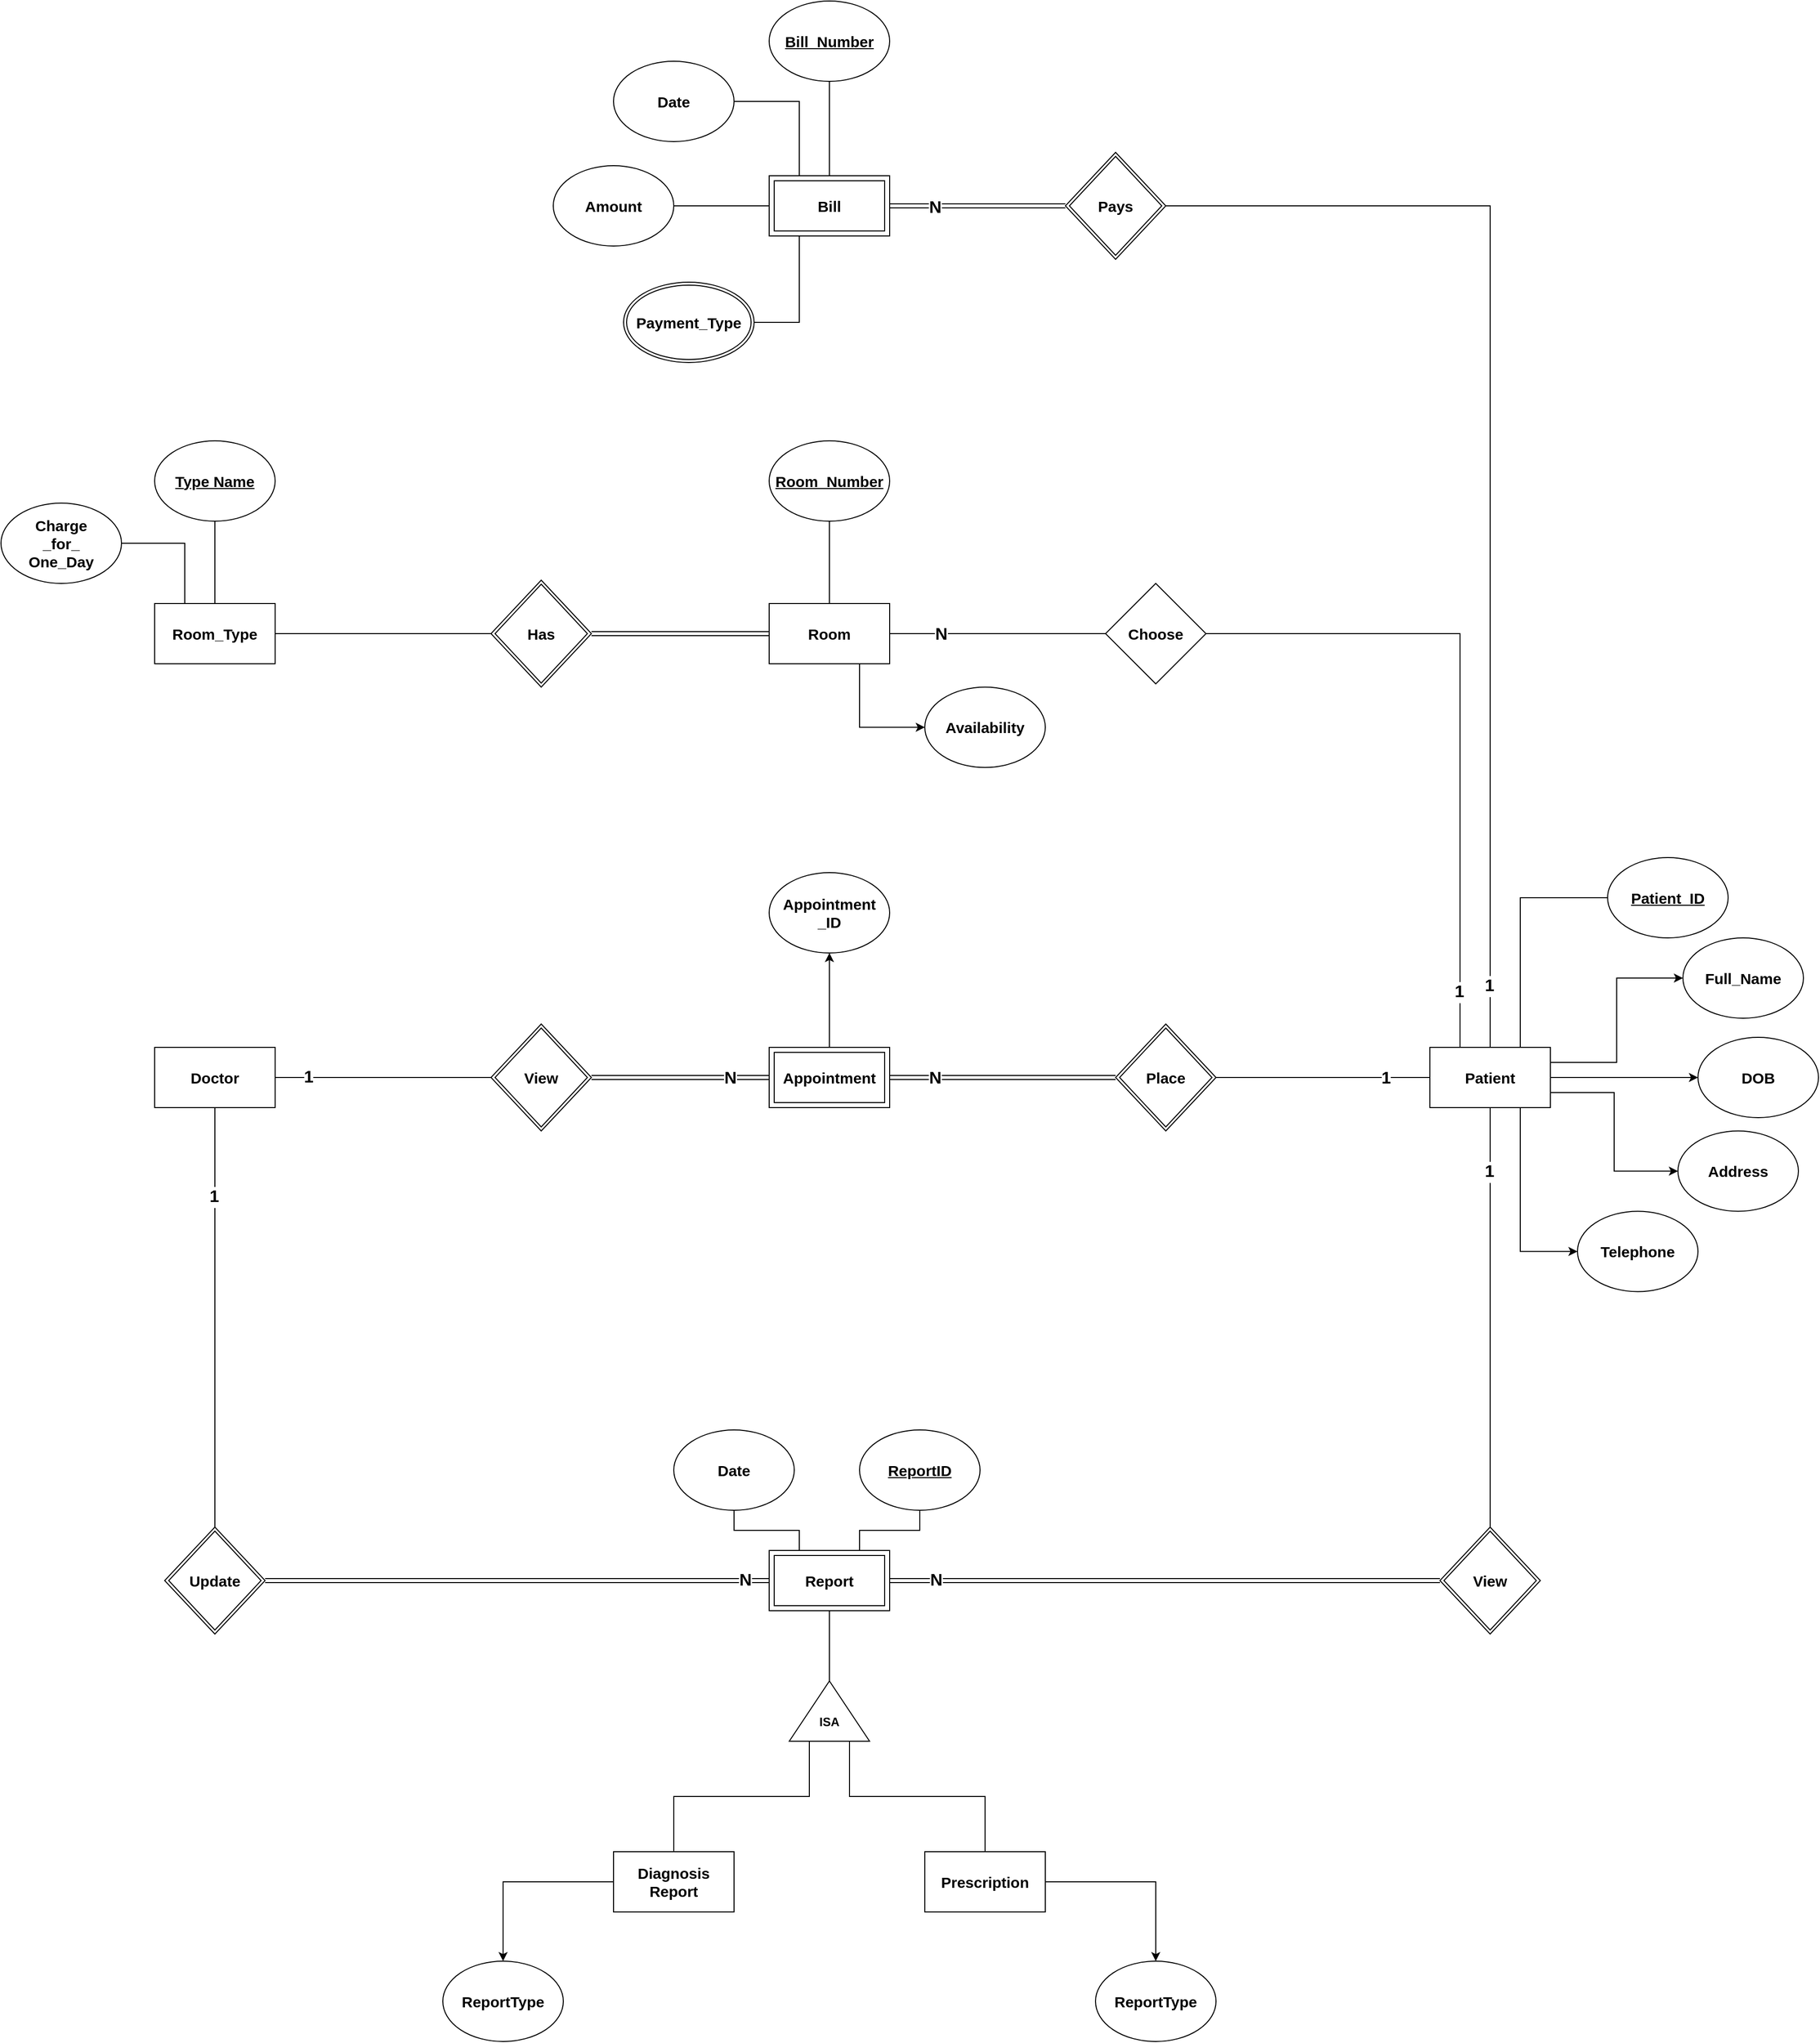 <mxfile version="24.7.7">
  <diagram name="Page-1" id="jFCorRqVwIcgnSAANbfP">
    <mxGraphModel dx="2910" dy="2257" grid="1" gridSize="10" guides="1" tooltips="1" connect="1" arrows="1" fold="1" page="1" pageScale="1" pageWidth="850" pageHeight="1100" math="0" shadow="0">
      <root>
        <mxCell id="0" />
        <mxCell id="1" parent="0" />
        <mxCell id="SJhPn0XpCKg0EyMPji_I-2" value="Doctor" style="rounded=0;whiteSpace=wrap;html=1;shadow=0;fontStyle=1;fontSize=15;" parent="1" vertex="1">
          <mxGeometry x="-247" y="844" width="120" height="60" as="geometry" />
        </mxCell>
        <mxCell id="VN0yVY5uS7CeXmlR8bmi-15" style="edgeStyle=orthogonalEdgeStyle;rounded=0;orthogonalLoop=1;jettySize=auto;html=1;exitX=0.25;exitY=0;exitDx=0;exitDy=0;entryX=1;entryY=0.5;entryDx=0;entryDy=0;endArrow=none;endFill=0;" parent="1" source="SJhPn0XpCKg0EyMPji_I-13" target="VN0yVY5uS7CeXmlR8bmi-12" edge="1">
          <mxGeometry relative="1" as="geometry" />
        </mxCell>
        <mxCell id="VN0yVY5uS7CeXmlR8bmi-19" value="1" style="edgeLabel;html=1;align=center;verticalAlign=middle;resizable=0;points=[];fontSize=17;fontStyle=1" parent="VN0yVY5uS7CeXmlR8bmi-15" vertex="1" connectable="0">
          <mxGeometry x="-0.822" y="1" relative="1" as="geometry">
            <mxPoint y="4" as="offset" />
          </mxGeometry>
        </mxCell>
        <mxCell id="VN0yVY5uS7CeXmlR8bmi-16" style="edgeStyle=orthogonalEdgeStyle;rounded=0;orthogonalLoop=1;jettySize=auto;html=1;exitX=0.5;exitY=0;exitDx=0;exitDy=0;entryX=1;entryY=0.5;entryDx=0;entryDy=0;endArrow=none;endFill=0;" parent="1" source="SJhPn0XpCKg0EyMPji_I-13" target="eJS6RQ6NcchhUuec16Ap-17" edge="1">
          <mxGeometry relative="1" as="geometry" />
        </mxCell>
        <mxCell id="VN0yVY5uS7CeXmlR8bmi-21" value="1" style="edgeLabel;html=1;align=center;verticalAlign=middle;resizable=0;points=[];fontSize=17;fontStyle=1" parent="VN0yVY5uS7CeXmlR8bmi-16" vertex="1" connectable="0">
          <mxGeometry x="-0.892" y="-1" relative="1" as="geometry">
            <mxPoint x="-2" y="1" as="offset" />
          </mxGeometry>
        </mxCell>
        <mxCell id="eJS6RQ6NcchhUuec16Ap-45" style="edgeStyle=orthogonalEdgeStyle;rounded=0;orthogonalLoop=1;jettySize=auto;html=1;exitX=0.75;exitY=0;exitDx=0;exitDy=0;entryX=0;entryY=0.5;entryDx=0;entryDy=0;endArrow=none;endFill=0;" edge="1" parent="1" source="SJhPn0XpCKg0EyMPji_I-13" target="eJS6RQ6NcchhUuec16Ap-43">
          <mxGeometry relative="1" as="geometry" />
        </mxCell>
        <mxCell id="eJS6RQ6NcchhUuec16Ap-46" style="edgeStyle=orthogonalEdgeStyle;rounded=0;orthogonalLoop=1;jettySize=auto;html=1;exitX=1;exitY=0.25;exitDx=0;exitDy=0;entryX=0;entryY=0.5;entryDx=0;entryDy=0;" edge="1" parent="1" source="SJhPn0XpCKg0EyMPji_I-13" target="eJS6RQ6NcchhUuec16Ap-44">
          <mxGeometry relative="1" as="geometry" />
        </mxCell>
        <mxCell id="eJS6RQ6NcchhUuec16Ap-48" style="edgeStyle=orthogonalEdgeStyle;rounded=0;orthogonalLoop=1;jettySize=auto;html=1;exitX=1;exitY=0.5;exitDx=0;exitDy=0;" edge="1" parent="1" source="SJhPn0XpCKg0EyMPji_I-13" target="eJS6RQ6NcchhUuec16Ap-47">
          <mxGeometry relative="1" as="geometry" />
        </mxCell>
        <mxCell id="eJS6RQ6NcchhUuec16Ap-50" style="edgeStyle=orthogonalEdgeStyle;rounded=0;orthogonalLoop=1;jettySize=auto;html=1;exitX=1;exitY=0.75;exitDx=0;exitDy=0;entryX=0;entryY=0.5;entryDx=0;entryDy=0;" edge="1" parent="1" source="SJhPn0XpCKg0EyMPji_I-13" target="eJS6RQ6NcchhUuec16Ap-49">
          <mxGeometry relative="1" as="geometry" />
        </mxCell>
        <mxCell id="eJS6RQ6NcchhUuec16Ap-52" style="edgeStyle=orthogonalEdgeStyle;rounded=0;orthogonalLoop=1;jettySize=auto;html=1;exitX=0.75;exitY=1;exitDx=0;exitDy=0;entryX=0;entryY=0.5;entryDx=0;entryDy=0;" edge="1" parent="1" source="SJhPn0XpCKg0EyMPji_I-13" target="eJS6RQ6NcchhUuec16Ap-51">
          <mxGeometry relative="1" as="geometry" />
        </mxCell>
        <mxCell id="SJhPn0XpCKg0EyMPji_I-13" value="Patient" style="rounded=0;whiteSpace=wrap;html=1;shadow=0;fontStyle=1;fontSize=15;" parent="1" vertex="1">
          <mxGeometry x="1023" y="844" width="120" height="60" as="geometry" />
        </mxCell>
        <mxCell id="SJhPn0XpCKg0EyMPji_I-66" style="edgeStyle=orthogonalEdgeStyle;rounded=0;orthogonalLoop=1;jettySize=auto;html=1;exitX=0.5;exitY=1;exitDx=0;exitDy=0;entryX=1;entryY=0.5;entryDx=0;entryDy=0;endArrow=none;endFill=0;" parent="1" source="eJS6RQ6NcchhUuec16Ap-15" target="SJhPn0XpCKg0EyMPji_I-64" edge="1">
          <mxGeometry relative="1" as="geometry" />
        </mxCell>
        <mxCell id="eJS6RQ6NcchhUuec16Ap-4" style="edgeStyle=orthogonalEdgeStyle;rounded=0;orthogonalLoop=1;jettySize=auto;html=1;entryX=0.5;entryY=1;entryDx=0;entryDy=0;endArrow=none;endFill=0;exitX=0.75;exitY=0;exitDx=0;exitDy=0;" edge="1" parent="1" source="eJS6RQ6NcchhUuec16Ap-15" target="eJS6RQ6NcchhUuec16Ap-2">
          <mxGeometry relative="1" as="geometry">
            <mxPoint x="492" y="1284" as="sourcePoint" />
          </mxGeometry>
        </mxCell>
        <mxCell id="SJhPn0XpCKg0EyMPji_I-36" style="edgeStyle=orthogonalEdgeStyle;rounded=0;orthogonalLoop=1;jettySize=auto;html=1;exitX=0.5;exitY=0;exitDx=0;exitDy=0;fontSize=17;fontStyle=1;endArrow=none;endFill=0;" parent="1" source="eJS6RQ6NcchhUuec16Ap-16" target="SJhPn0XpCKg0EyMPji_I-13" edge="1">
          <mxGeometry relative="1" as="geometry">
            <mxPoint x="1083.0" y="1256" as="sourcePoint" />
          </mxGeometry>
        </mxCell>
        <mxCell id="SJhPn0XpCKg0EyMPji_I-39" value="1" style="edgeLabel;html=1;align=center;verticalAlign=middle;resizable=0;points=[];fontSize=17;fontStyle=1" parent="SJhPn0XpCKg0EyMPji_I-36" vertex="1" connectable="0">
          <mxGeometry x="0.76" y="3" relative="1" as="geometry">
            <mxPoint x="2" y="13" as="offset" />
          </mxGeometry>
        </mxCell>
        <mxCell id="SJhPn0XpCKg0EyMPji_I-37" style="edgeStyle=orthogonalEdgeStyle;rounded=0;orthogonalLoop=1;jettySize=auto;html=1;exitX=0;exitY=0.5;exitDx=0;exitDy=0;fontSize=17;fontStyle=1;endArrow=none;endFill=0;shape=link;entryX=1;entryY=0.5;entryDx=0;entryDy=0;" parent="1" source="eJS6RQ6NcchhUuec16Ap-16" target="eJS6RQ6NcchhUuec16Ap-15" edge="1">
          <mxGeometry relative="1" as="geometry">
            <mxPoint x="1033.0" y="1306" as="sourcePoint" />
          </mxGeometry>
        </mxCell>
        <mxCell id="SJhPn0XpCKg0EyMPji_I-38" value="N" style="edgeLabel;html=1;align=center;verticalAlign=middle;resizable=0;points=[];fontSize=17;fontStyle=1" parent="SJhPn0XpCKg0EyMPji_I-37" vertex="1" connectable="0">
          <mxGeometry x="0.924" y="3" relative="1" as="geometry">
            <mxPoint x="25" y="-3" as="offset" />
          </mxGeometry>
        </mxCell>
        <mxCell id="eJS6RQ6NcchhUuec16Ap-29" style="edgeStyle=orthogonalEdgeStyle;rounded=0;orthogonalLoop=1;jettySize=auto;html=1;exitX=0.5;exitY=0;exitDx=0;exitDy=0;entryX=0.5;entryY=1;entryDx=0;entryDy=0;endArrow=none;endFill=0;" edge="1" parent="1" source="SJhPn0XpCKg0EyMPji_I-42" target="eJS6RQ6NcchhUuec16Ap-28">
          <mxGeometry relative="1" as="geometry" />
        </mxCell>
        <mxCell id="eJS6RQ6NcchhUuec16Ap-40" style="edgeStyle=orthogonalEdgeStyle;rounded=0;orthogonalLoop=1;jettySize=auto;html=1;exitX=0.75;exitY=1;exitDx=0;exitDy=0;entryX=0;entryY=0.5;entryDx=0;entryDy=0;" edge="1" parent="1" source="SJhPn0XpCKg0EyMPji_I-42" target="eJS6RQ6NcchhUuec16Ap-39">
          <mxGeometry relative="1" as="geometry" />
        </mxCell>
        <mxCell id="SJhPn0XpCKg0EyMPji_I-42" value="Room" style="rounded=0;whiteSpace=wrap;html=1;shadow=0;fontStyle=1;fontSize=15;" parent="1" vertex="1">
          <mxGeometry x="365" y="402" width="120" height="60" as="geometry" />
        </mxCell>
        <mxCell id="SJhPn0XpCKg0EyMPji_I-57" style="edgeStyle=orthogonalEdgeStyle;rounded=0;orthogonalLoop=1;jettySize=auto;html=1;exitX=0.5;exitY=0;exitDx=0;exitDy=0;entryX=0.5;entryY=1;entryDx=0;entryDy=0;endArrow=none;endFill=0;" parent="1" source="eJS6RQ6NcchhUuec16Ap-18" target="SJhPn0XpCKg0EyMPji_I-2" edge="1">
          <mxGeometry relative="1" as="geometry">
            <mxPoint x="-187" y="945" as="targetPoint" />
            <mxPoint x="-187" y="1325" as="sourcePoint" />
          </mxGeometry>
        </mxCell>
        <mxCell id="SJhPn0XpCKg0EyMPji_I-62" value="1" style="edgeLabel;html=1;align=center;verticalAlign=middle;resizable=0;points=[];fontSize=17;fontStyle=1" parent="SJhPn0XpCKg0EyMPji_I-57" vertex="1" connectable="0">
          <mxGeometry x="0.589" relative="1" as="geometry">
            <mxPoint x="-1" y="3" as="offset" />
          </mxGeometry>
        </mxCell>
        <mxCell id="SJhPn0XpCKg0EyMPji_I-58" style="edgeStyle=orthogonalEdgeStyle;rounded=0;orthogonalLoop=1;jettySize=auto;html=1;exitX=1;exitY=0.5;exitDx=0;exitDy=0;endArrow=none;endFill=0;shape=link;entryX=0;entryY=0.5;entryDx=0;entryDy=0;" parent="1" source="eJS6RQ6NcchhUuec16Ap-18" target="eJS6RQ6NcchhUuec16Ap-15" edge="1">
          <mxGeometry relative="1" as="geometry">
            <mxPoint x="-137" y="1375" as="sourcePoint" />
          </mxGeometry>
        </mxCell>
        <mxCell id="SJhPn0XpCKg0EyMPji_I-61" value="N" style="edgeLabel;html=1;align=center;verticalAlign=middle;resizable=0;points=[];fontSize=17;fontStyle=1" parent="SJhPn0XpCKg0EyMPji_I-58" vertex="1" connectable="0">
          <mxGeometry x="0.557" y="1" relative="1" as="geometry">
            <mxPoint x="87" y="1" as="offset" />
          </mxGeometry>
        </mxCell>
        <mxCell id="SJhPn0XpCKg0EyMPji_I-69" style="edgeStyle=orthogonalEdgeStyle;rounded=0;orthogonalLoop=1;jettySize=auto;html=1;exitX=0;exitY=0.25;exitDx=0;exitDy=0;entryX=0.5;entryY=0;entryDx=0;entryDy=0;endArrow=none;endFill=0;" parent="1" source="SJhPn0XpCKg0EyMPji_I-64" target="SJhPn0XpCKg0EyMPji_I-67" edge="1">
          <mxGeometry relative="1" as="geometry" />
        </mxCell>
        <mxCell id="SJhPn0XpCKg0EyMPji_I-70" style="edgeStyle=orthogonalEdgeStyle;rounded=0;orthogonalLoop=1;jettySize=auto;html=1;exitX=0;exitY=0.75;exitDx=0;exitDy=0;endArrow=none;endFill=0;" parent="1" source="SJhPn0XpCKg0EyMPji_I-64" target="SJhPn0XpCKg0EyMPji_I-68" edge="1">
          <mxGeometry relative="1" as="geometry" />
        </mxCell>
        <mxCell id="SJhPn0XpCKg0EyMPji_I-64" value="" style="triangle;whiteSpace=wrap;html=1;rotation=-90;" parent="1" vertex="1">
          <mxGeometry x="395" y="1465" width="60" height="80" as="geometry" />
        </mxCell>
        <mxCell id="SJhPn0XpCKg0EyMPji_I-65" value="&lt;b&gt;ISA&lt;/b&gt;" style="text;html=1;align=center;verticalAlign=middle;whiteSpace=wrap;rounded=0;" parent="1" vertex="1">
          <mxGeometry x="395" y="1501" width="60" height="30" as="geometry" />
        </mxCell>
        <mxCell id="eJS6RQ6NcchhUuec16Ap-7" style="edgeStyle=orthogonalEdgeStyle;rounded=0;orthogonalLoop=1;jettySize=auto;html=1;exitX=0;exitY=0.5;exitDx=0;exitDy=0;entryX=0.5;entryY=0;entryDx=0;entryDy=0;" edge="1" parent="1" source="SJhPn0XpCKg0EyMPji_I-67" target="eJS6RQ6NcchhUuec16Ap-6">
          <mxGeometry relative="1" as="geometry" />
        </mxCell>
        <mxCell id="SJhPn0XpCKg0EyMPji_I-67" value="Diagnosis&lt;div&gt;Report&lt;/div&gt;" style="rounded=0;whiteSpace=wrap;html=1;shadow=0;fontStyle=1;fontSize=15;" parent="1" vertex="1">
          <mxGeometry x="210" y="1645" width="120" height="60" as="geometry" />
        </mxCell>
        <mxCell id="eJS6RQ6NcchhUuec16Ap-9" style="edgeStyle=orthogonalEdgeStyle;rounded=0;orthogonalLoop=1;jettySize=auto;html=1;exitX=1;exitY=0.5;exitDx=0;exitDy=0;" edge="1" parent="1" source="SJhPn0XpCKg0EyMPji_I-68" target="eJS6RQ6NcchhUuec16Ap-8">
          <mxGeometry relative="1" as="geometry" />
        </mxCell>
        <mxCell id="SJhPn0XpCKg0EyMPji_I-68" value="Prescription" style="rounded=0;whiteSpace=wrap;html=1;shadow=0;fontStyle=1;fontSize=15;" parent="1" vertex="1">
          <mxGeometry x="520" y="1645" width="120" height="60" as="geometry" />
        </mxCell>
        <mxCell id="VN0yVY5uS7CeXmlR8bmi-3" style="edgeStyle=orthogonalEdgeStyle;rounded=0;orthogonalLoop=1;jettySize=auto;html=1;exitX=1;exitY=0.5;exitDx=0;exitDy=0;entryX=0;entryY=0.5;entryDx=0;entryDy=0;endArrow=none;endFill=0;" parent="1" source="eJS6RQ6NcchhUuec16Ap-11" target="SJhPn0XpCKg0EyMPji_I-13" edge="1">
          <mxGeometry relative="1" as="geometry">
            <mxPoint x="760" y="874" as="sourcePoint" />
          </mxGeometry>
        </mxCell>
        <mxCell id="VN0yVY5uS7CeXmlR8bmi-11" value="1" style="edgeLabel;html=1;align=center;verticalAlign=middle;resizable=0;points=[];fontSize=17;fontStyle=1" parent="VN0yVY5uS7CeXmlR8bmi-3" vertex="1" connectable="0">
          <mxGeometry x="0.591" y="2" relative="1" as="geometry">
            <mxPoint x="-1" y="3" as="offset" />
          </mxGeometry>
        </mxCell>
        <mxCell id="VN0yVY5uS7CeXmlR8bmi-4" style="edgeStyle=orthogonalEdgeStyle;rounded=0;orthogonalLoop=1;jettySize=auto;html=1;exitX=0;exitY=0.5;exitDx=0;exitDy=0;entryX=1;entryY=0.5;entryDx=0;entryDy=0;endArrow=none;endFill=0;shape=link;" parent="1" source="eJS6RQ6NcchhUuec16Ap-11" target="eJS6RQ6NcchhUuec16Ap-12" edge="1">
          <mxGeometry relative="1" as="geometry">
            <mxPoint x="660" y="874" as="sourcePoint" />
            <mxPoint x="485" y="874" as="targetPoint" />
          </mxGeometry>
        </mxCell>
        <mxCell id="VN0yVY5uS7CeXmlR8bmi-10" value="N" style="edgeLabel;html=1;align=center;verticalAlign=middle;resizable=0;points=[];fontSize=17;fontStyle=1" parent="VN0yVY5uS7CeXmlR8bmi-4" vertex="1" connectable="0">
          <mxGeometry x="0.766" y="-1" relative="1" as="geometry">
            <mxPoint x="18" y="2" as="offset" />
          </mxGeometry>
        </mxCell>
        <mxCell id="VN0yVY5uS7CeXmlR8bmi-6" style="edgeStyle=orthogonalEdgeStyle;rounded=0;orthogonalLoop=1;jettySize=auto;html=1;exitX=0;exitY=0.5;exitDx=0;exitDy=0;endArrow=none;endFill=0;" parent="1" source="eJS6RQ6NcchhUuec16Ap-13" target="SJhPn0XpCKg0EyMPji_I-2" edge="1">
          <mxGeometry relative="1" as="geometry">
            <mxPoint x="102.0" y="874" as="sourcePoint" />
          </mxGeometry>
        </mxCell>
        <mxCell id="VN0yVY5uS7CeXmlR8bmi-8" value="1" style="edgeLabel;html=1;align=center;verticalAlign=middle;resizable=0;points=[];fontSize=17;fontStyle=1" parent="VN0yVY5uS7CeXmlR8bmi-6" vertex="1" connectable="0">
          <mxGeometry x="0.706" relative="1" as="geometry">
            <mxPoint x="1" as="offset" />
          </mxGeometry>
        </mxCell>
        <mxCell id="VN0yVY5uS7CeXmlR8bmi-7" style="edgeStyle=orthogonalEdgeStyle;rounded=0;orthogonalLoop=1;jettySize=auto;html=1;exitX=1;exitY=0.5;exitDx=0;exitDy=0;entryX=0;entryY=0.5;entryDx=0;entryDy=0;endArrow=none;endFill=0;shape=link;" parent="1" source="eJS6RQ6NcchhUuec16Ap-13" target="eJS6RQ6NcchhUuec16Ap-12" edge="1">
          <mxGeometry relative="1" as="geometry">
            <mxPoint x="202.0" y="874" as="sourcePoint" />
            <mxPoint x="365" y="874" as="targetPoint" />
          </mxGeometry>
        </mxCell>
        <mxCell id="VN0yVY5uS7CeXmlR8bmi-9" value="N" style="edgeLabel;html=1;align=center;verticalAlign=middle;resizable=0;points=[];fontSize=17;fontStyle=1" parent="VN0yVY5uS7CeXmlR8bmi-7" vertex="1" connectable="0">
          <mxGeometry x="0.829" relative="1" as="geometry">
            <mxPoint x="-24" y="1" as="offset" />
          </mxGeometry>
        </mxCell>
        <mxCell id="VN0yVY5uS7CeXmlR8bmi-18" style="edgeStyle=orthogonalEdgeStyle;rounded=0;orthogonalLoop=1;jettySize=auto;html=1;exitX=0;exitY=0.5;exitDx=0;exitDy=0;endArrow=none;endFill=0;" parent="1" source="VN0yVY5uS7CeXmlR8bmi-12" target="SJhPn0XpCKg0EyMPji_I-42" edge="1">
          <mxGeometry relative="1" as="geometry" />
        </mxCell>
        <mxCell id="VN0yVY5uS7CeXmlR8bmi-20" value="N" style="edgeLabel;html=1;align=center;verticalAlign=middle;resizable=0;points=[];fontSize=17;fontStyle=1" parent="VN0yVY5uS7CeXmlR8bmi-18" vertex="1" connectable="0">
          <mxGeometry x="0.744" y="1" relative="1" as="geometry">
            <mxPoint x="23" as="offset" />
          </mxGeometry>
        </mxCell>
        <mxCell id="VN0yVY5uS7CeXmlR8bmi-12" value="Choose" style="rhombus;whiteSpace=wrap;html=1;shadow=0;fontStyle=1;fontSize=15;" parent="1" vertex="1">
          <mxGeometry x="700" y="382" width="100" height="100" as="geometry" />
        </mxCell>
        <mxCell id="VN0yVY5uS7CeXmlR8bmi-17" style="edgeStyle=orthogonalEdgeStyle;rounded=0;orthogonalLoop=1;jettySize=auto;html=1;exitX=0;exitY=0.5;exitDx=0;exitDy=0;endArrow=none;endFill=0;shape=link;entryX=1;entryY=0.5;entryDx=0;entryDy=0;" parent="1" source="eJS6RQ6NcchhUuec16Ap-17" target="eJS6RQ6NcchhUuec16Ap-14" edge="1">
          <mxGeometry relative="1" as="geometry">
            <mxPoint x="485" y="6" as="targetPoint" />
          </mxGeometry>
        </mxCell>
        <mxCell id="VN0yVY5uS7CeXmlR8bmi-22" value="N" style="edgeLabel;html=1;align=center;verticalAlign=middle;resizable=0;points=[];fontSize=17;fontStyle=1" parent="VN0yVY5uS7CeXmlR8bmi-17" vertex="1" connectable="0">
          <mxGeometry x="0.773" y="1" relative="1" as="geometry">
            <mxPoint x="25" y="1" as="offset" />
          </mxGeometry>
        </mxCell>
        <mxCell id="VN0yVY5uS7CeXmlR8bmi-24" style="edgeStyle=orthogonalEdgeStyle;rounded=0;orthogonalLoop=1;jettySize=auto;html=1;exitX=0.5;exitY=1;exitDx=0;exitDy=0;endArrow=none;endFill=0;entryX=0.25;entryY=0;entryDx=0;entryDy=0;" parent="1" source="VN0yVY5uS7CeXmlR8bmi-23" target="eJS6RQ6NcchhUuec16Ap-15" edge="1">
          <mxGeometry relative="1" as="geometry">
            <mxPoint x="462" y="1314" as="targetPoint" />
          </mxGeometry>
        </mxCell>
        <mxCell id="VN0yVY5uS7CeXmlR8bmi-23" value="&lt;font style=&quot;font-size: 15px;&quot;&gt;&lt;b&gt;Date&lt;/b&gt;&lt;/font&gt;" style="ellipse;whiteSpace=wrap;html=1;" parent="1" vertex="1">
          <mxGeometry x="270" y="1225" width="120" height="80" as="geometry" />
        </mxCell>
        <mxCell id="eJS6RQ6NcchhUuec16Ap-2" value="&lt;font style=&quot;font-size: 15px;&quot;&gt;&lt;b&gt;&lt;u&gt;ReportID&lt;/u&gt;&lt;/b&gt;&lt;/font&gt;" style="ellipse;whiteSpace=wrap;html=1;" vertex="1" parent="1">
          <mxGeometry x="455" y="1225" width="120" height="80" as="geometry" />
        </mxCell>
        <mxCell id="eJS6RQ6NcchhUuec16Ap-6" value="&lt;font style=&quot;font-size: 15px;&quot;&gt;&lt;b&gt;ReportType&lt;/b&gt;&lt;/font&gt;" style="ellipse;whiteSpace=wrap;html=1;" vertex="1" parent="1">
          <mxGeometry x="40" y="1754" width="120" height="80" as="geometry" />
        </mxCell>
        <mxCell id="eJS6RQ6NcchhUuec16Ap-8" value="&lt;font style=&quot;font-size: 15px;&quot;&gt;&lt;b&gt;ReportType&lt;/b&gt;&lt;/font&gt;" style="ellipse;whiteSpace=wrap;html=1;" vertex="1" parent="1">
          <mxGeometry x="690" y="1754" width="120" height="80" as="geometry" />
        </mxCell>
        <mxCell id="eJS6RQ6NcchhUuec16Ap-11" value="&lt;font style=&quot;font-size: 15px;&quot;&gt;&lt;b&gt;Place&lt;/b&gt;&lt;/font&gt;" style="shape=rhombus;double=1;perimeter=rhombusPerimeter;whiteSpace=wrap;html=1;align=center;" vertex="1" parent="1">
          <mxGeometry x="710" y="820.75" width="100" height="106.5" as="geometry" />
        </mxCell>
        <mxCell id="eJS6RQ6NcchhUuec16Ap-56" style="edgeStyle=orthogonalEdgeStyle;rounded=0;orthogonalLoop=1;jettySize=auto;html=1;exitX=0.5;exitY=0;exitDx=0;exitDy=0;entryX=0.5;entryY=1;entryDx=0;entryDy=0;" edge="1" parent="1" source="eJS6RQ6NcchhUuec16Ap-12" target="eJS6RQ6NcchhUuec16Ap-55">
          <mxGeometry relative="1" as="geometry" />
        </mxCell>
        <mxCell id="eJS6RQ6NcchhUuec16Ap-12" value="&lt;b&gt;&lt;font style=&quot;font-size: 15px;&quot;&gt;Appointment&lt;/font&gt;&lt;/b&gt;" style="shape=ext;margin=3;double=1;whiteSpace=wrap;html=1;align=center;" vertex="1" parent="1">
          <mxGeometry x="365" y="844" width="120" height="60" as="geometry" />
        </mxCell>
        <mxCell id="eJS6RQ6NcchhUuec16Ap-13" value="&lt;font style=&quot;font-size: 15px;&quot;&gt;&lt;b&gt;View&lt;/b&gt;&lt;/font&gt;" style="shape=rhombus;double=1;perimeter=rhombusPerimeter;whiteSpace=wrap;html=1;align=center;" vertex="1" parent="1">
          <mxGeometry x="88" y="820.75" width="100" height="106.5" as="geometry" />
        </mxCell>
        <mxCell id="eJS6RQ6NcchhUuec16Ap-20" style="edgeStyle=orthogonalEdgeStyle;rounded=0;orthogonalLoop=1;jettySize=auto;html=1;exitX=0.5;exitY=0;exitDx=0;exitDy=0;entryX=0.5;entryY=1;entryDx=0;entryDy=0;endArrow=none;endFill=0;" edge="1" parent="1" source="eJS6RQ6NcchhUuec16Ap-14" target="eJS6RQ6NcchhUuec16Ap-19">
          <mxGeometry relative="1" as="geometry" />
        </mxCell>
        <mxCell id="eJS6RQ6NcchhUuec16Ap-22" style="edgeStyle=orthogonalEdgeStyle;rounded=0;orthogonalLoop=1;jettySize=auto;html=1;exitX=0.25;exitY=0;exitDx=0;exitDy=0;entryX=1;entryY=0.5;entryDx=0;entryDy=0;endArrow=none;endFill=0;" edge="1" parent="1" source="eJS6RQ6NcchhUuec16Ap-14" target="eJS6RQ6NcchhUuec16Ap-21">
          <mxGeometry relative="1" as="geometry" />
        </mxCell>
        <mxCell id="eJS6RQ6NcchhUuec16Ap-24" style="edgeStyle=orthogonalEdgeStyle;rounded=0;orthogonalLoop=1;jettySize=auto;html=1;exitX=0;exitY=0.5;exitDx=0;exitDy=0;entryX=1;entryY=0.5;entryDx=0;entryDy=0;endArrow=none;endFill=0;" edge="1" parent="1" source="eJS6RQ6NcchhUuec16Ap-14" target="eJS6RQ6NcchhUuec16Ap-23">
          <mxGeometry relative="1" as="geometry" />
        </mxCell>
        <mxCell id="eJS6RQ6NcchhUuec16Ap-27" style="edgeStyle=orthogonalEdgeStyle;rounded=0;orthogonalLoop=1;jettySize=auto;html=1;exitX=0.25;exitY=1;exitDx=0;exitDy=0;entryX=1;entryY=0.5;entryDx=0;entryDy=0;endArrow=none;endFill=0;" edge="1" parent="1" source="eJS6RQ6NcchhUuec16Ap-14" target="eJS6RQ6NcchhUuec16Ap-26">
          <mxGeometry relative="1" as="geometry" />
        </mxCell>
        <mxCell id="eJS6RQ6NcchhUuec16Ap-14" value="&lt;b&gt;&lt;font style=&quot;font-size: 15px;&quot;&gt;Bill&lt;/font&gt;&lt;/b&gt;" style="shape=ext;margin=3;double=1;whiteSpace=wrap;html=1;align=center;" vertex="1" parent="1">
          <mxGeometry x="365" y="-24" width="120" height="60" as="geometry" />
        </mxCell>
        <mxCell id="eJS6RQ6NcchhUuec16Ap-15" value="&lt;b&gt;&lt;font style=&quot;font-size: 15px;&quot;&gt;Report&lt;/font&gt;&lt;/b&gt;" style="shape=ext;margin=3;double=1;whiteSpace=wrap;html=1;align=center;" vertex="1" parent="1">
          <mxGeometry x="365" y="1345" width="120" height="60" as="geometry" />
        </mxCell>
        <mxCell id="eJS6RQ6NcchhUuec16Ap-16" value="&lt;font style=&quot;font-size: 15px;&quot;&gt;&lt;b&gt;View&lt;/b&gt;&lt;/font&gt;" style="shape=rhombus;double=1;perimeter=rhombusPerimeter;whiteSpace=wrap;html=1;align=center;" vertex="1" parent="1">
          <mxGeometry x="1033" y="1321.75" width="100" height="106.5" as="geometry" />
        </mxCell>
        <mxCell id="eJS6RQ6NcchhUuec16Ap-17" value="&lt;span style=&quot;font-size: 15px;&quot;&gt;&lt;b&gt;Pays&lt;/b&gt;&lt;/span&gt;" style="shape=rhombus;double=1;perimeter=rhombusPerimeter;whiteSpace=wrap;html=1;align=center;" vertex="1" parent="1">
          <mxGeometry x="660" y="-47.25" width="100" height="106.5" as="geometry" />
        </mxCell>
        <mxCell id="eJS6RQ6NcchhUuec16Ap-18" value="&lt;font style=&quot;font-size: 15px;&quot;&gt;&lt;b&gt;Update&lt;/b&gt;&lt;/font&gt;" style="shape=rhombus;double=1;perimeter=rhombusPerimeter;whiteSpace=wrap;html=1;align=center;" vertex="1" parent="1">
          <mxGeometry x="-237" y="1321.75" width="100" height="106.5" as="geometry" />
        </mxCell>
        <mxCell id="eJS6RQ6NcchhUuec16Ap-19" value="&lt;font style=&quot;font-size: 15px;&quot;&gt;&lt;b&gt;&lt;u&gt;Bill_Number&lt;/u&gt;&lt;/b&gt;&lt;/font&gt;" style="ellipse;whiteSpace=wrap;html=1;" vertex="1" parent="1">
          <mxGeometry x="365" y="-198" width="120" height="80" as="geometry" />
        </mxCell>
        <mxCell id="eJS6RQ6NcchhUuec16Ap-21" value="&lt;font style=&quot;font-size: 15px;&quot;&gt;&lt;b&gt;Date&lt;/b&gt;&lt;/font&gt;" style="ellipse;whiteSpace=wrap;html=1;" vertex="1" parent="1">
          <mxGeometry x="210" y="-138" width="120" height="80" as="geometry" />
        </mxCell>
        <mxCell id="eJS6RQ6NcchhUuec16Ap-23" value="&lt;font style=&quot;font-size: 15px;&quot;&gt;&lt;b&gt;Amount&lt;/b&gt;&lt;/font&gt;" style="ellipse;whiteSpace=wrap;html=1;" vertex="1" parent="1">
          <mxGeometry x="150" y="-34" width="120" height="80" as="geometry" />
        </mxCell>
        <mxCell id="eJS6RQ6NcchhUuec16Ap-26" value="&lt;b style=&quot;font-size: 15px;&quot;&gt;Payment_Type&lt;/b&gt;" style="ellipse;shape=doubleEllipse;margin=3;whiteSpace=wrap;html=1;align=center;" vertex="1" parent="1">
          <mxGeometry x="220" y="82" width="130" height="80" as="geometry" />
        </mxCell>
        <mxCell id="eJS6RQ6NcchhUuec16Ap-28" value="&lt;font style=&quot;font-size: 15px;&quot;&gt;&lt;b&gt;&lt;u&gt;Room_Number&lt;/u&gt;&lt;/b&gt;&lt;/font&gt;" style="ellipse;whiteSpace=wrap;html=1;" vertex="1" parent="1">
          <mxGeometry x="365" y="240" width="120" height="80" as="geometry" />
        </mxCell>
        <mxCell id="eJS6RQ6NcchhUuec16Ap-30" value="&lt;span style=&quot;font-size: 15px;&quot;&gt;&lt;b&gt;&lt;u&gt;Type Name&lt;/u&gt;&lt;/b&gt;&lt;/span&gt;" style="ellipse;whiteSpace=wrap;html=1;" vertex="1" parent="1">
          <mxGeometry x="-247" y="240" width="120" height="80" as="geometry" />
        </mxCell>
        <mxCell id="eJS6RQ6NcchhUuec16Ap-33" style="edgeStyle=orthogonalEdgeStyle;rounded=0;orthogonalLoop=1;jettySize=auto;html=1;exitX=0.5;exitY=0;exitDx=0;exitDy=0;entryX=0.5;entryY=1;entryDx=0;entryDy=0;endArrow=none;endFill=0;" edge="1" parent="1" source="eJS6RQ6NcchhUuec16Ap-31" target="eJS6RQ6NcchhUuec16Ap-30">
          <mxGeometry relative="1" as="geometry" />
        </mxCell>
        <mxCell id="eJS6RQ6NcchhUuec16Ap-35" style="edgeStyle=orthogonalEdgeStyle;rounded=0;orthogonalLoop=1;jettySize=auto;html=1;exitX=0.25;exitY=0;exitDx=0;exitDy=0;entryX=1;entryY=0.5;entryDx=0;entryDy=0;endArrow=none;endFill=0;" edge="1" parent="1" source="eJS6RQ6NcchhUuec16Ap-31" target="eJS6RQ6NcchhUuec16Ap-34">
          <mxGeometry relative="1" as="geometry" />
        </mxCell>
        <mxCell id="eJS6RQ6NcchhUuec16Ap-31" value="Room_Type" style="rounded=0;whiteSpace=wrap;html=1;shadow=0;fontStyle=1;fontSize=15;" vertex="1" parent="1">
          <mxGeometry x="-247" y="402" width="120" height="60" as="geometry" />
        </mxCell>
        <mxCell id="eJS6RQ6NcchhUuec16Ap-34" value="&lt;font style=&quot;font-size: 15px;&quot;&gt;&lt;b&gt;Charge&lt;/b&gt;&lt;/font&gt;&lt;div&gt;&lt;font style=&quot;font-size: 15px;&quot;&gt;&lt;b&gt;_for_&lt;/b&gt;&lt;/font&gt;&lt;/div&gt;&lt;div&gt;&lt;font style=&quot;font-size: 15px;&quot;&gt;&lt;b&gt;One_Day&lt;/b&gt;&lt;/font&gt;&lt;/div&gt;" style="ellipse;whiteSpace=wrap;html=1;" vertex="1" parent="1">
          <mxGeometry x="-400" y="302" width="120" height="80" as="geometry" />
        </mxCell>
        <mxCell id="eJS6RQ6NcchhUuec16Ap-37" style="edgeStyle=orthogonalEdgeStyle;rounded=0;orthogonalLoop=1;jettySize=auto;html=1;exitX=1;exitY=0.5;exitDx=0;exitDy=0;entryX=0;entryY=0.5;entryDx=0;entryDy=0;endArrow=none;endFill=0;shape=link;" edge="1" parent="1" source="eJS6RQ6NcchhUuec16Ap-36" target="SJhPn0XpCKg0EyMPji_I-42">
          <mxGeometry relative="1" as="geometry" />
        </mxCell>
        <mxCell id="eJS6RQ6NcchhUuec16Ap-38" style="edgeStyle=orthogonalEdgeStyle;rounded=0;orthogonalLoop=1;jettySize=auto;html=1;exitX=0;exitY=0.5;exitDx=0;exitDy=0;endArrow=none;endFill=0;" edge="1" parent="1" source="eJS6RQ6NcchhUuec16Ap-36" target="eJS6RQ6NcchhUuec16Ap-31">
          <mxGeometry relative="1" as="geometry" />
        </mxCell>
        <mxCell id="eJS6RQ6NcchhUuec16Ap-36" value="&lt;font style=&quot;font-size: 15px;&quot;&gt;&lt;b&gt;Has&lt;/b&gt;&lt;/font&gt;" style="shape=rhombus;double=1;perimeter=rhombusPerimeter;whiteSpace=wrap;html=1;align=center;" vertex="1" parent="1">
          <mxGeometry x="88" y="378.75" width="100" height="106.5" as="geometry" />
        </mxCell>
        <mxCell id="eJS6RQ6NcchhUuec16Ap-39" value="&lt;font style=&quot;font-size: 15px;&quot;&gt;&lt;b&gt;Availability&lt;/b&gt;&lt;/font&gt;" style="ellipse;whiteSpace=wrap;html=1;" vertex="1" parent="1">
          <mxGeometry x="520" y="485.25" width="120" height="80" as="geometry" />
        </mxCell>
        <mxCell id="eJS6RQ6NcchhUuec16Ap-43" value="&lt;font style=&quot;font-size: 15px;&quot;&gt;&lt;b&gt;&lt;u&gt;Patient_ID&lt;/u&gt;&lt;/b&gt;&lt;/font&gt;" style="ellipse;whiteSpace=wrap;html=1;" vertex="1" parent="1">
          <mxGeometry x="1200" y="655" width="120" height="80" as="geometry" />
        </mxCell>
        <mxCell id="eJS6RQ6NcchhUuec16Ap-44" value="&lt;font style=&quot;font-size: 15px;&quot;&gt;&lt;b&gt;Full_Name&lt;/b&gt;&lt;/font&gt;" style="ellipse;whiteSpace=wrap;html=1;" vertex="1" parent="1">
          <mxGeometry x="1275" y="735" width="120" height="80" as="geometry" />
        </mxCell>
        <mxCell id="eJS6RQ6NcchhUuec16Ap-47" value="&lt;font style=&quot;font-size: 15px;&quot;&gt;&lt;b&gt;DOB&lt;/b&gt;&lt;/font&gt;" style="ellipse;whiteSpace=wrap;html=1;" vertex="1" parent="1">
          <mxGeometry x="1290" y="834" width="120" height="80" as="geometry" />
        </mxCell>
        <mxCell id="eJS6RQ6NcchhUuec16Ap-49" value="&lt;font style=&quot;font-size: 15px;&quot;&gt;&lt;b&gt;Address&lt;/b&gt;&lt;/font&gt;" style="ellipse;whiteSpace=wrap;html=1;" vertex="1" parent="1">
          <mxGeometry x="1270" y="927.25" width="120" height="80" as="geometry" />
        </mxCell>
        <mxCell id="eJS6RQ6NcchhUuec16Ap-51" value="&lt;font style=&quot;font-size: 15px;&quot;&gt;&lt;b&gt;Telephone&lt;/b&gt;&lt;/font&gt;" style="ellipse;whiteSpace=wrap;html=1;" vertex="1" parent="1">
          <mxGeometry x="1170" y="1007.25" width="120" height="80" as="geometry" />
        </mxCell>
        <mxCell id="eJS6RQ6NcchhUuec16Ap-55" value="&lt;font style=&quot;font-size: 15px;&quot;&gt;&lt;b&gt;Appointment&lt;/b&gt;&lt;/font&gt;&lt;div&gt;&lt;font style=&quot;font-size: 15px;&quot;&gt;&lt;b&gt;_ID&lt;/b&gt;&lt;/font&gt;&lt;/div&gt;" style="ellipse;whiteSpace=wrap;html=1;" vertex="1" parent="1">
          <mxGeometry x="365" y="670" width="120" height="80" as="geometry" />
        </mxCell>
      </root>
    </mxGraphModel>
  </diagram>
</mxfile>
